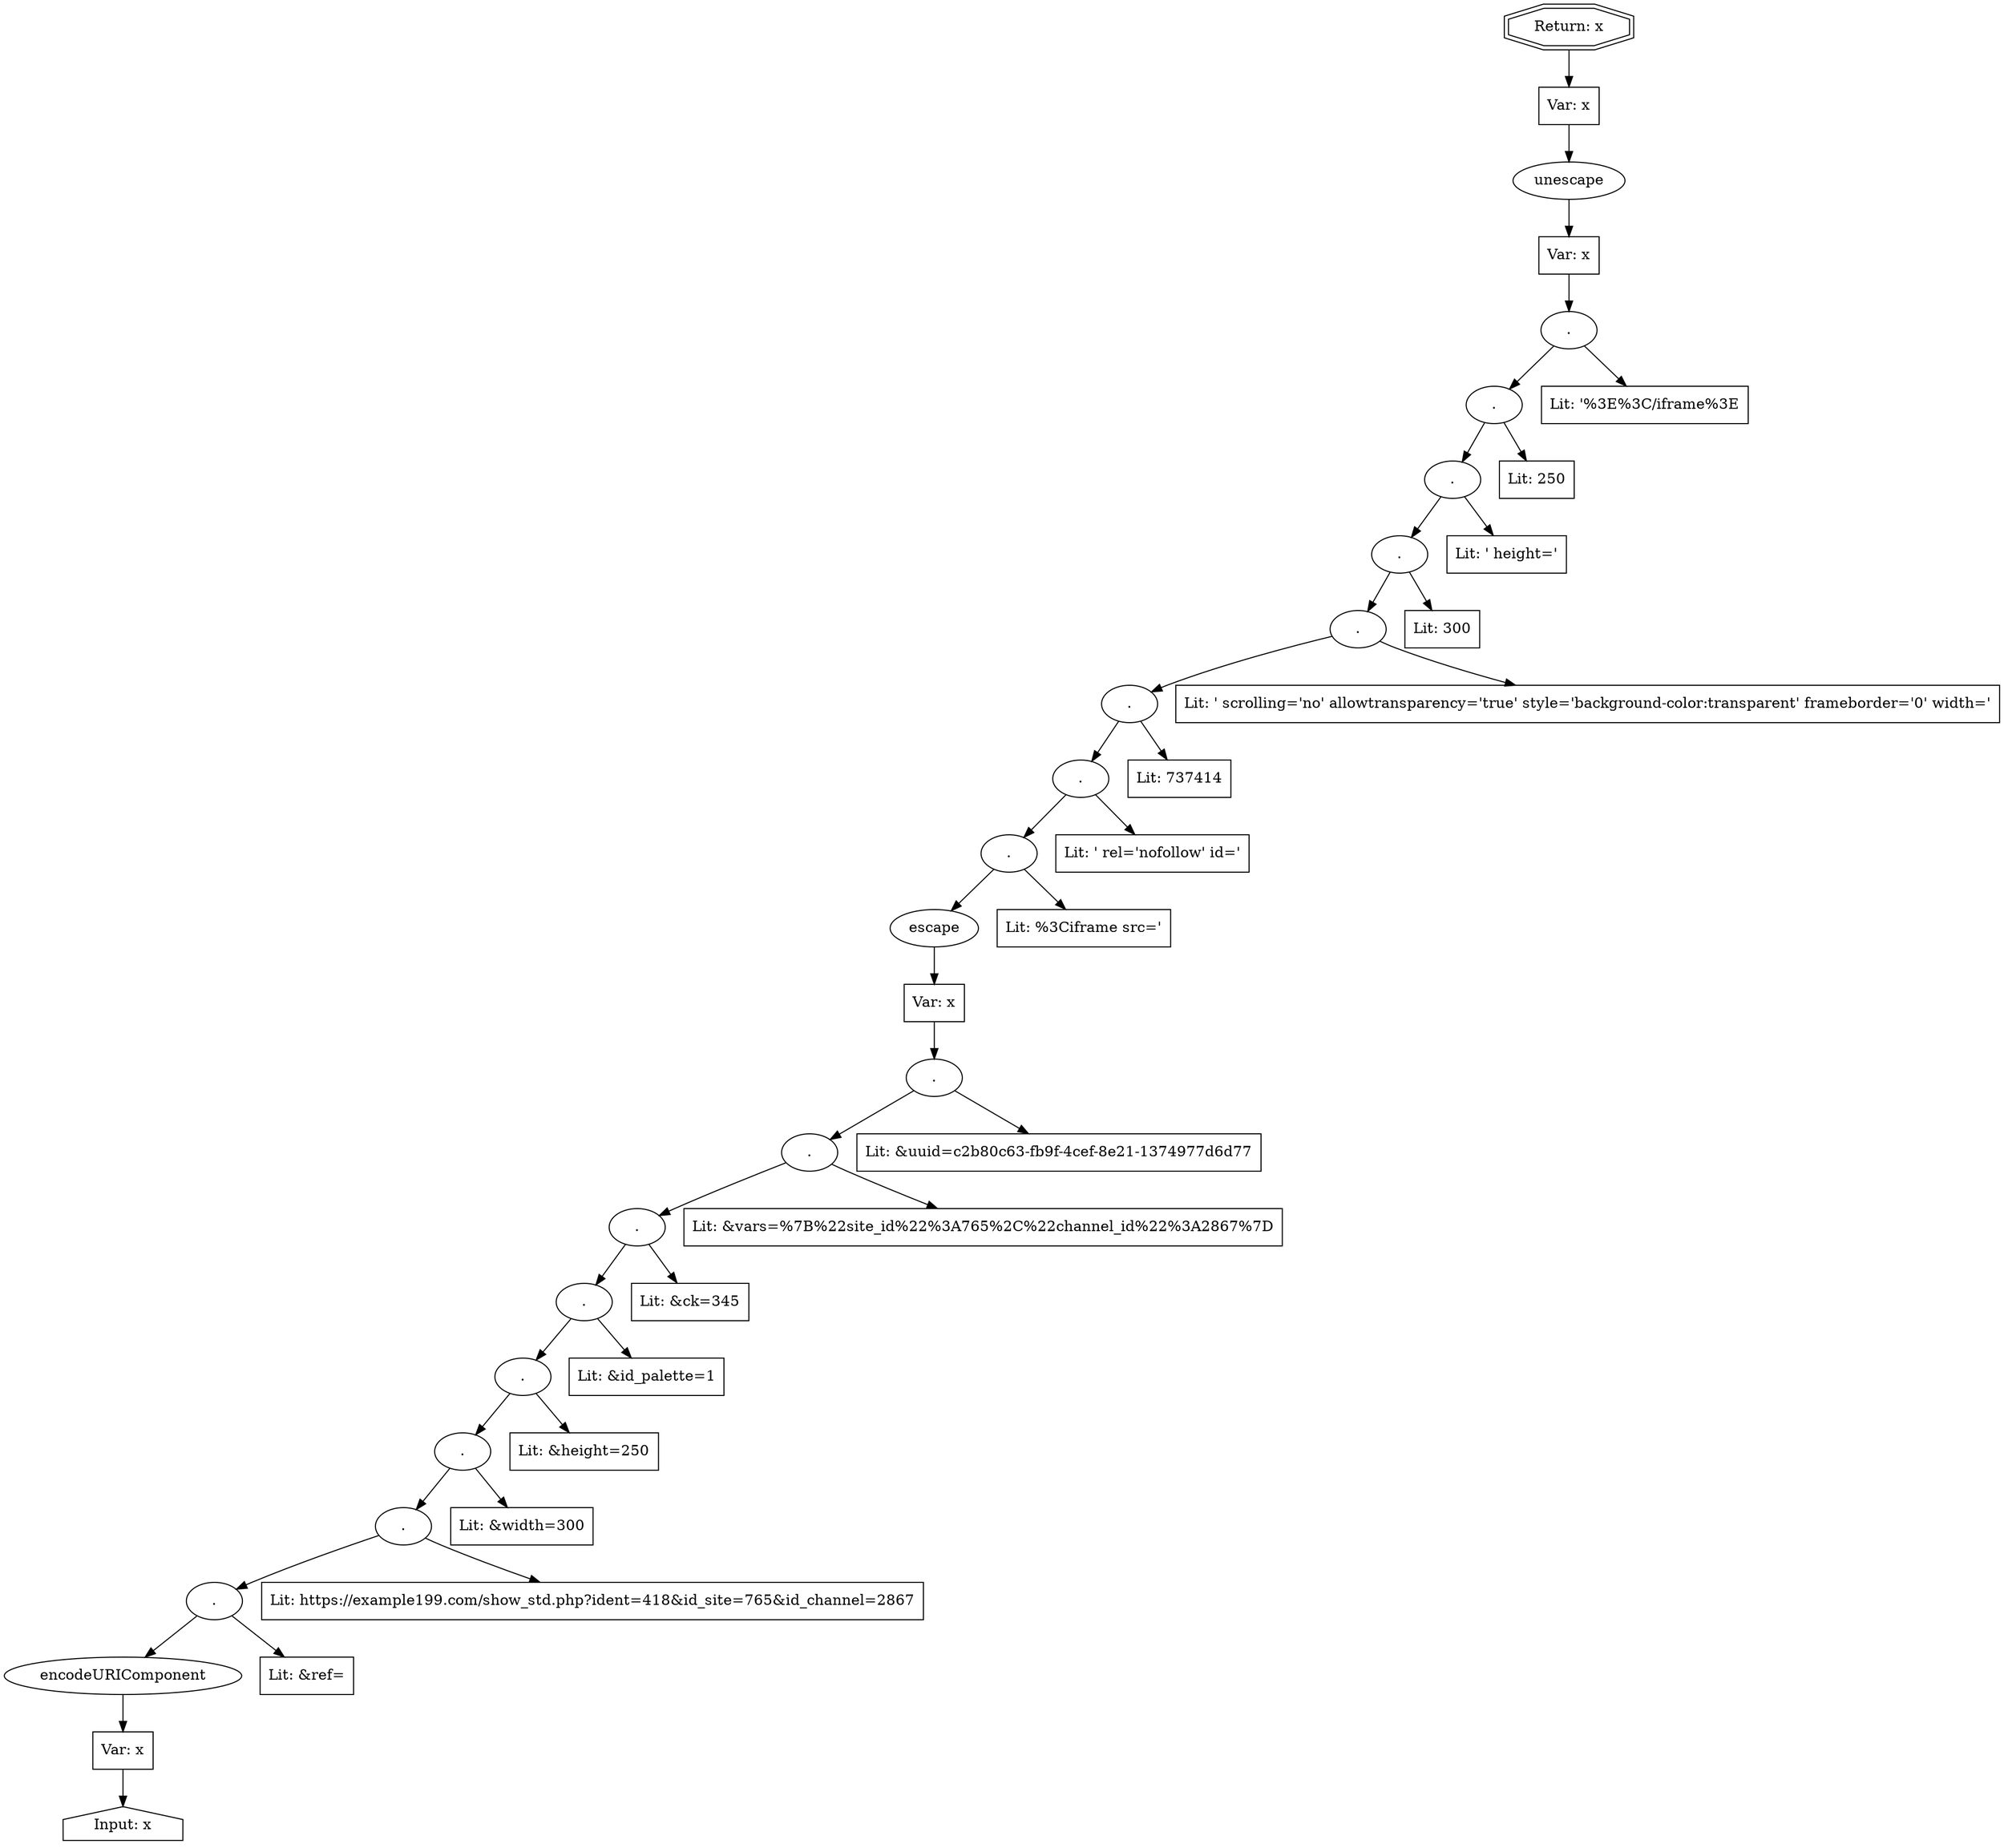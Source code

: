 // Finding: 883fc062-bca6-45cb-ac3f-775e4fa28f2a
// Finding.url: https://www.example198.com/dot/ntv.php?%2Fntv.php%3Fstyle%3Dwhite'></iframe></style></script></object></embed></textarea><img src=x onerror=taintfoxLog('71029717bae74c3d9c77cfcdc09eb710')><!--/*
// Finding.parentloc: https://www.example198.com/dot/ntv.php?%2Fntv.php%3Fstyle%3Dwhite'></iframe></style></script></object></embed></textarea><img src=x onerror=taintfoxLog('71029717bae74c3d9c77cfcdc09eb710')><!--/*
// Finding.domain: www.example198.com
// Finding.base_domain: example198.com
// Finding.source: document.documentURI
// Finding.sink: innerHTML
// Sanitizer.score: 3
// Sanitizer.name: t.banner/<
// Sanitizer.location: https://example199.com/sppc.php - t.banner/<:1:62665
// Finding.begin: 87
// Finding.end: 350
// Finding.original_uuid: 761eaeef-6a3f-4e45-ad37-adbd69573171
// Finding.TwentyFiveMillionFlowsId: 1194493876
// Finding.script: https://example199.com/sppc.php
// Finding.line: 1
// Exploit.uuid: 71029717-bae7-4c3d-9c77-cfcdc09eb710
// Exploit.success: false
// Exploit.status: validated
// Exploit.method: C
// Exploit.type: html
// Exploit.token: attribute
// Exploit.content: src
// Exploit.quote_type: '
// Exploit.tag: iframe
// Exploit.break_out: %2Fntv.php%3Fstyle%3Dwhite'></iframe></style></script></object></embed></textarea><img src=x onerror=
// Exploit.break_in: ><!--/*
// Exploit.payload: %2Fntv.php%3Fstyle%3Dwhite'></iframe></style></script></object></embed></textarea><img src=x onerror=taintfoxLog(1)><!--/*
// Exploit.begin_taint_url: 0
// Exploit.end_taint_url: 47
// Exploit.replace_begin_url: 36
// Exploit.replace_end_url: 47
// Exploit.replace_begin_param: 123
// Exploit.replace_end_param: 149
// Issues.LargestEncodeAttrStringChain: 0
// Issues.LargestTextFragmentEncodeChainLength: 0
// Issues.HasApproximation: false
// Issues.HasMissingImplementation: false
// Issues.HasInfiniteRegexWithFunctionReplacer: false
// Issues.MergedSplitAndJoins: false
// Issues.HasUrlInRhsOfReplace: false
// Issues.HasUrlInLhsOfReplace: false
// Issues.HasCookieValueInLhsOfreplace: false
// Issues.HasCookieValueInRhsOfreplace: false
// Issues.HasCookieValueInMatchPattern: false
// Issues.HasCookieValueInExecPattern: false
// Issues.RemovedLRConcats: false
// Issues.RemovedReplaceArtifacts: false
// Issues.HasUrlInMatchPattern: false
// Issues.HasUrlInExecPattern: false
// Issues.RemovedNOPreplaces: false
// Issues.Known_sanitizer: false
// DepGraph.hash: -2100894974
// DepGraph.sanitizer_hash: -797317845

digraph cfg {
n0 [shape=house, label="Input: x"];
n1 [shape=ellipse, label="encodeURIComponent"];
n2 [shape=box, label="Var: x"];
n3 [shape=ellipse, label="."];
n4 [shape=box, label="Lit: &ref="];
n5 [shape=ellipse, label="."];
n6 [shape=box, label="Lit: https://example199.com/show_std.php?ident=418&id_site=765&id_channel=2867"];
n7 [shape=ellipse, label="."];
n8 [shape=box, label="Lit: &width=300"];
n9 [shape=ellipse, label="."];
n10 [shape=box, label="Lit: &height=250"];
n11 [shape=ellipse, label="."];
n12 [shape=box, label="Lit: &id_palette=1"];
n13 [shape=ellipse, label="."];
n14 [shape=box, label="Lit: &ck=345"];
n15 [shape=ellipse, label="."];
n16 [shape=box, label="Lit: &vars=%7B%22site_id%22%3A765%2C%22channel_id%22%3A2867%7D"];
n17 [shape=ellipse, label="."];
n18 [shape=box, label="Lit: &uuid=c2b80c63-fb9f-4cef-8e21-1374977d6d77"];
n19 [shape=ellipse, label="escape"];
n20 [shape=box, label="Var: x"];
n21 [shape=ellipse, label="."];
n22 [shape=box, label="Lit: %3Ciframe src='"];
n23 [shape=ellipse, label="."];
n24 [shape=box, label="Lit: ' rel='nofollow' id='"];
n25 [shape=ellipse, label="."];
n26 [shape=box, label="Lit: 737414"];
n27 [shape=ellipse, label="."];
n28 [shape=box, label="Lit: ' scrolling='no' allowtransparency='true' style='background-color:transparent' frameborder='0' width='"];
n29 [shape=ellipse, label="."];
n30 [shape=box, label="Lit: 300"];
n31 [shape=ellipse, label="."];
n32 [shape=box, label="Lit: ' height='"];
n33 [shape=ellipse, label="."];
n34 [shape=box, label="Lit: 250"];
n35 [shape=ellipse, label="."];
n36 [shape=box, label="Lit: '%3E%3C/iframe%3E"];
n37 [shape=ellipse, label="unescape"];
n38 [shape=box, label="Var: x"];
n39 [shape=box, label="Var: x"];
n40 [shape=doubleoctagon, label="Return: x"];
n2 -> n0;
n1 -> n2;
n3 -> n4;
n3 -> n1;
n5 -> n6;
n5 -> n3;
n7 -> n5;
n7 -> n8;
n9 -> n7;
n9 -> n10;
n11 -> n9;
n11 -> n12;
n13 -> n11;
n13 -> n14;
n15 -> n13;
n15 -> n16;
n17 -> n15;
n17 -> n18;
n20 -> n17;
n19 -> n20;
n21 -> n22;
n21 -> n19;
n23 -> n21;
n23 -> n24;
n25 -> n23;
n25 -> n26;
n27 -> n25;
n27 -> n28;
n29 -> n27;
n29 -> n30;
n31 -> n29;
n31 -> n32;
n33 -> n31;
n33 -> n34;
n35 -> n33;
n35 -> n36;
n38 -> n35;
n37 -> n38;
n39 -> n37;
n40 -> n39;
}
